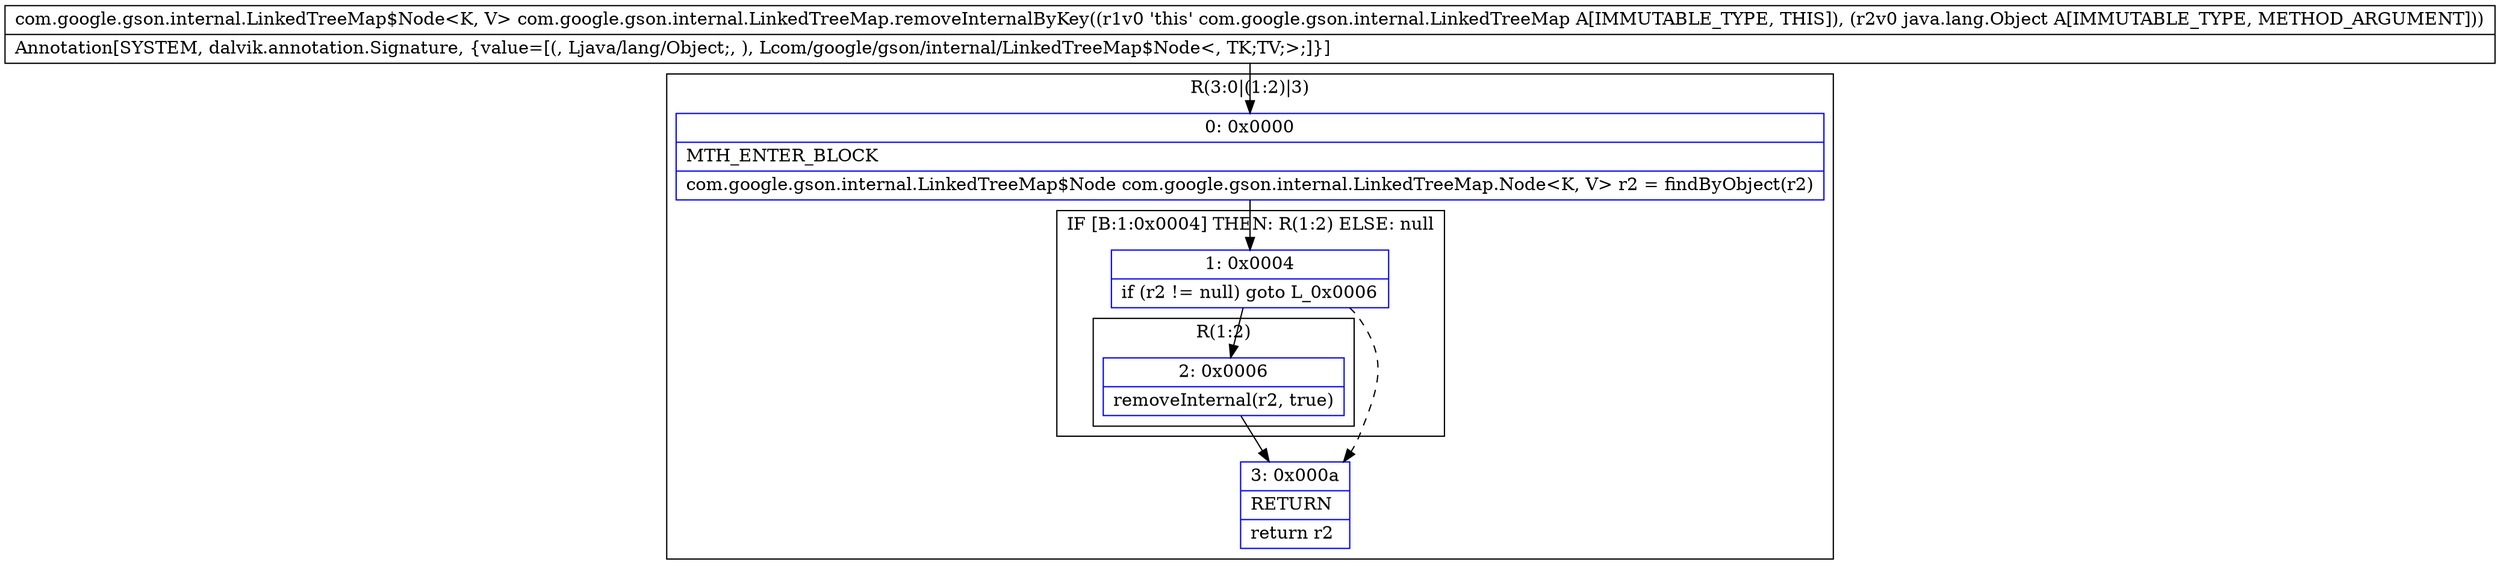 digraph "CFG forcom.google.gson.internal.LinkedTreeMap.removeInternalByKey(Ljava\/lang\/Object;)Lcom\/google\/gson\/internal\/LinkedTreeMap$Node;" {
subgraph cluster_Region_688388884 {
label = "R(3:0|(1:2)|3)";
node [shape=record,color=blue];
Node_0 [shape=record,label="{0\:\ 0x0000|MTH_ENTER_BLOCK\l|com.google.gson.internal.LinkedTreeMap$Node com.google.gson.internal.LinkedTreeMap.Node\<K, V\> r2 = findByObject(r2)\l}"];
subgraph cluster_IfRegion_1966357638 {
label = "IF [B:1:0x0004] THEN: R(1:2) ELSE: null";
node [shape=record,color=blue];
Node_1 [shape=record,label="{1\:\ 0x0004|if (r2 != null) goto L_0x0006\l}"];
subgraph cluster_Region_114910600 {
label = "R(1:2)";
node [shape=record,color=blue];
Node_2 [shape=record,label="{2\:\ 0x0006|removeInternal(r2, true)\l}"];
}
}
Node_3 [shape=record,label="{3\:\ 0x000a|RETURN\l|return r2\l}"];
}
MethodNode[shape=record,label="{com.google.gson.internal.LinkedTreeMap$Node\<K, V\> com.google.gson.internal.LinkedTreeMap.removeInternalByKey((r1v0 'this' com.google.gson.internal.LinkedTreeMap A[IMMUTABLE_TYPE, THIS]), (r2v0 java.lang.Object A[IMMUTABLE_TYPE, METHOD_ARGUMENT]))  | Annotation[SYSTEM, dalvik.annotation.Signature, \{value=[(, Ljava\/lang\/Object;, ), Lcom\/google\/gson\/internal\/LinkedTreeMap$Node\<, TK;TV;\>;]\}]\l}"];
MethodNode -> Node_0;
Node_0 -> Node_1;
Node_1 -> Node_2;
Node_1 -> Node_3[style=dashed];
Node_2 -> Node_3;
}

